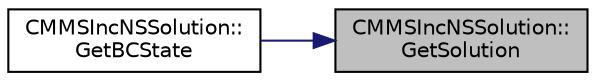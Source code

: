 digraph "CMMSIncNSSolution::GetSolution"
{
 // LATEX_PDF_SIZE
  edge [fontname="Helvetica",fontsize="10",labelfontname="Helvetica",labelfontsize="10"];
  node [fontname="Helvetica",fontsize="10",shape=record];
  rankdir="RL";
  Node1 [label="CMMSIncNSSolution::\lGetSolution",height=0.2,width=0.4,color="black", fillcolor="grey75", style="filled", fontcolor="black",tooltip="Get the exact solution at the current position and time."];
  Node1 -> Node2 [dir="back",color="midnightblue",fontsize="10",style="solid",fontname="Helvetica"];
  Node2 [label="CMMSIncNSSolution::\lGetBCState",height=0.2,width=0.4,color="black", fillcolor="white", style="filled",URL="$classCMMSIncNSSolution.html#a7d6f313c2634ca4ce18c4bb5bde034d1",tooltip="Get the boundary conditions state for an exact solution."];
}
